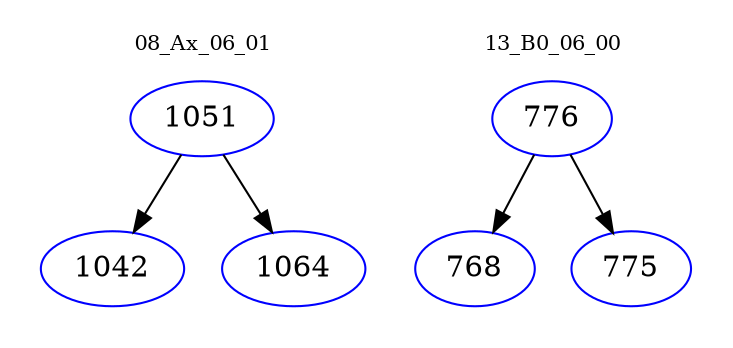 digraph{
subgraph cluster_0 {
color = white
label = "08_Ax_06_01";
fontsize=10;
T0_1051 [label="1051", color="blue"]
T0_1051 -> T0_1042 [color="black"]
T0_1042 [label="1042", color="blue"]
T0_1051 -> T0_1064 [color="black"]
T0_1064 [label="1064", color="blue"]
}
subgraph cluster_1 {
color = white
label = "13_B0_06_00";
fontsize=10;
T1_776 [label="776", color="blue"]
T1_776 -> T1_768 [color="black"]
T1_768 [label="768", color="blue"]
T1_776 -> T1_775 [color="black"]
T1_775 [label="775", color="blue"]
}
}
